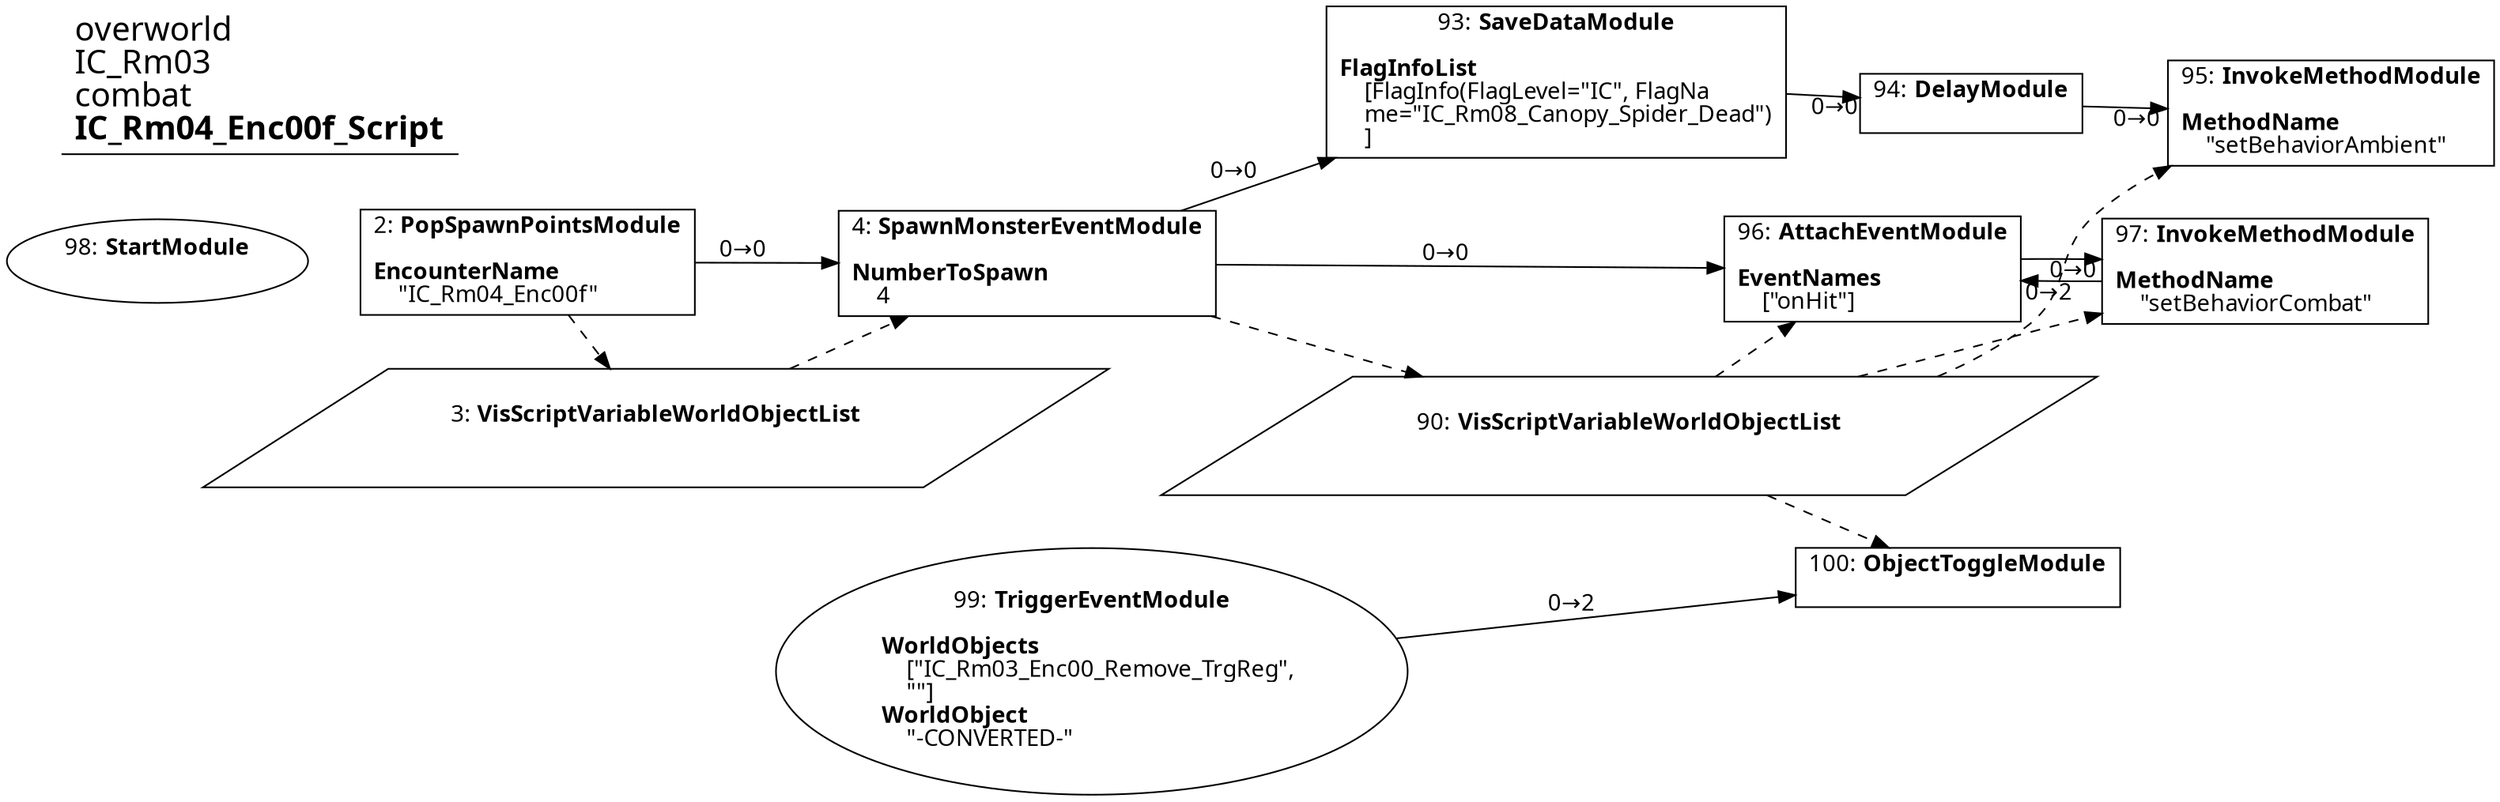 digraph {
    layout = fdp;
    overlap = prism;
    sep = "+16";
    splines = spline;

    node [ shape = box ];

    graph [ fontname = "Segoe UI" ];
    node [ fontname = "Segoe UI" ];
    edge [ fontname = "Segoe UI" ];

    2 [ label = <2: <b>PopSpawnPointsModule</b><br/><br/><b>EncounterName</b><br align="left"/>    &quot;IC_Rm04_Enc00f&quot;<br align="left"/>> ];
    2 [ pos = "0.29000002,-0.27400002!" ];
    2 -> 4 [ label = "0→0" ];
    2 -> 3 [ style = dashed ];

    3 [ label = <3: <b>VisScriptVariableWorldObjectList</b><br/><br/>> ];
    3 [ shape = parallelogram ]
    3 [ pos = "0.57600003,-0.39400002!" ];

    4 [ label = <4: <b>SpawnMonsterEventModule</b><br/><br/><b>NumberToSpawn</b><br align="left"/>    4<br align="left"/>> ];
    4 [ pos = "0.80700004,-0.27400002!" ];
    4 -> 93 [ label = "0→0" ];
    4 -> 96 [ label = "0→0" ];
    3 -> 4 [ style = dashed ];
    4 -> 90 [ style = dashed ];

    90 [ label = <90: <b>VisScriptVariableWorldObjectList</b><br/><br/>> ];
    90 [ shape = parallelogram ]
    90 [ pos = "1.258,-0.44000003!" ];

    93 [ label = <93: <b>SaveDataModule</b><br/><br/><b>FlagInfoList</b><br align="left"/>    [FlagInfo(FlagLevel=&quot;IC&quot;, FlagNa<br align="left"/>    me=&quot;IC_Rm08_Canopy_Spider_Dead&quot;)<br align="left"/>    ]<br align="left"/>> ];
    93 [ pos = "1.256,-0.128!" ];
    93 -> 94 [ label = "0→0" ];

    94 [ label = <94: <b>DelayModule</b><br/><br/>> ];
    94 [ pos = "1.4900001,-0.128!" ];
    94 -> 95 [ label = "0→0" ];

    95 [ label = <95: <b>InvokeMethodModule</b><br/><br/><b>MethodName</b><br align="left"/>    &quot;setBehaviorAmbient&quot;<br align="left"/>> ];
    95 [ pos = "1.697,-0.128!" ];
    90 -> 95 [ style = dashed ];

    96 [ label = <96: <b>AttachEventModule</b><br/><br/><b>EventNames</b><br align="left"/>    [&quot;onHit&quot;]<br align="left"/>> ];
    96 [ pos = "1.488,-0.31100002!" ];
    96 -> 97 [ label = "0→0" ];
    90 -> 96 [ style = dashed ];

    97 [ label = <97: <b>InvokeMethodModule</b><br/><br/><b>MethodName</b><br align="left"/>    &quot;setBehaviorCombat&quot;<br align="left"/>> ];
    97 [ pos = "1.7210001,-0.31100002!" ];
    97 -> 96 [ label = "0→2" ];
    90 -> 97 [ style = dashed ];

    98 [ label = <98: <b>StartModule</b><br/><br/>> ];
    98 [ shape = oval ]
    98 [ pos = "0.071,-0.27400002!" ];

    99 [ label = <99: <b>TriggerEventModule</b><br/><br/><b>WorldObjects</b><br align="left"/>    [&quot;IC_Rm03_Enc00_Remove_TrgReg&quot;, <br align="left"/>    &quot;&quot;]<br align="left"/><b>WorldObject</b><br align="left"/>    &quot;-CONVERTED-&quot;<br align="left"/>> ];
    99 [ shape = oval ]
    99 [ pos = "0.841,-0.588!" ];
    99 -> 100 [ label = "0→2" ];

    100 [ label = <100: <b>ObjectToggleModule</b><br/><br/>> ];
    100 [ pos = "1.4900001,-0.54200006!" ];
    90 -> 100 [ style = dashed ];

    title [ pos = "0.07,-0.127!" ];
    title [ shape = underline ];
    title [ label = <<font point-size="20">overworld<br align="left"/>IC_Rm03<br align="left"/>combat<br align="left"/><b>IC_Rm04_Enc00f_Script</b><br align="left"/></font>> ];
}
